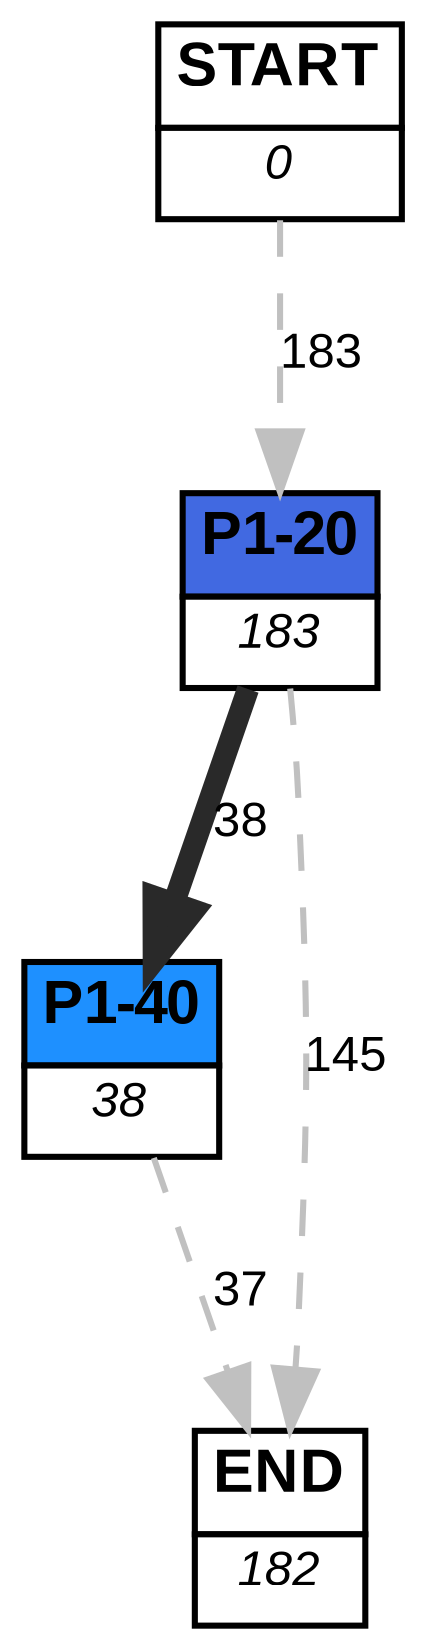 digraph graphname {
	dpi = 150
	size="16,11!";
	margin = 0;
"P1-20" [shape=plain, label=<<table border="0" cellborder="1" cellspacing="0"><tr><td bgcolor="royalblue"><FONT face="Arial" POINT-SIZE="10"><b>P1-20</b></FONT></td></tr><tr><td bgcolor="white"><FONT face="Arial" POINT-SIZE="8"><i>183</i></FONT></td></tr></table>>]
"P1-40" [shape=plain, label=<<table border="0" cellborder="1" cellspacing="0"><tr><td bgcolor="dodgerblue"><FONT face="Arial" POINT-SIZE="10"><b>P1-40</b></FONT></td></tr><tr><td bgcolor="white"><FONT face="Arial" POINT-SIZE="8"><i>38</i></FONT></td></tr></table>>]
"START" [shape=plain, label=<<table border="0" cellborder="1" cellspacing="0"><tr><td bgcolor="white"><FONT face="Arial" POINT-SIZE="10"><b>START</b></FONT></td></tr><tr><td bgcolor="white"><FONT face="Arial" POINT-SIZE="8"><i>0</i></FONT></td></tr></table>>]
"END" [shape=plain, label=<<table border="0" cellborder="1" cellspacing="0"><tr><td bgcolor="white"><FONT face="Arial" POINT-SIZE="10"><b>END</b></FONT></td></tr><tr><td bgcolor="white"><FONT face="Arial" POINT-SIZE="8"><i>182</i></FONT></td></tr></table>>]
"P1-20" -> "P1-40" [ color=grey16 penwidth = "3.6375861597263857"label ="38" labelfloat=false fontname="Arial" fontsize=8]
"P1-20" -> "END" [ style = dashed color=grey label ="145" labelfloat=false fontname="Arial" fontsize=8]
"P1-40" -> "END" [ style = dashed color=grey label ="37" labelfloat=false fontname="Arial" fontsize=8]
"START" -> "P1-20" [ style = dashed color=grey label ="183" labelfloat=false fontname="Arial" fontsize=8]
}